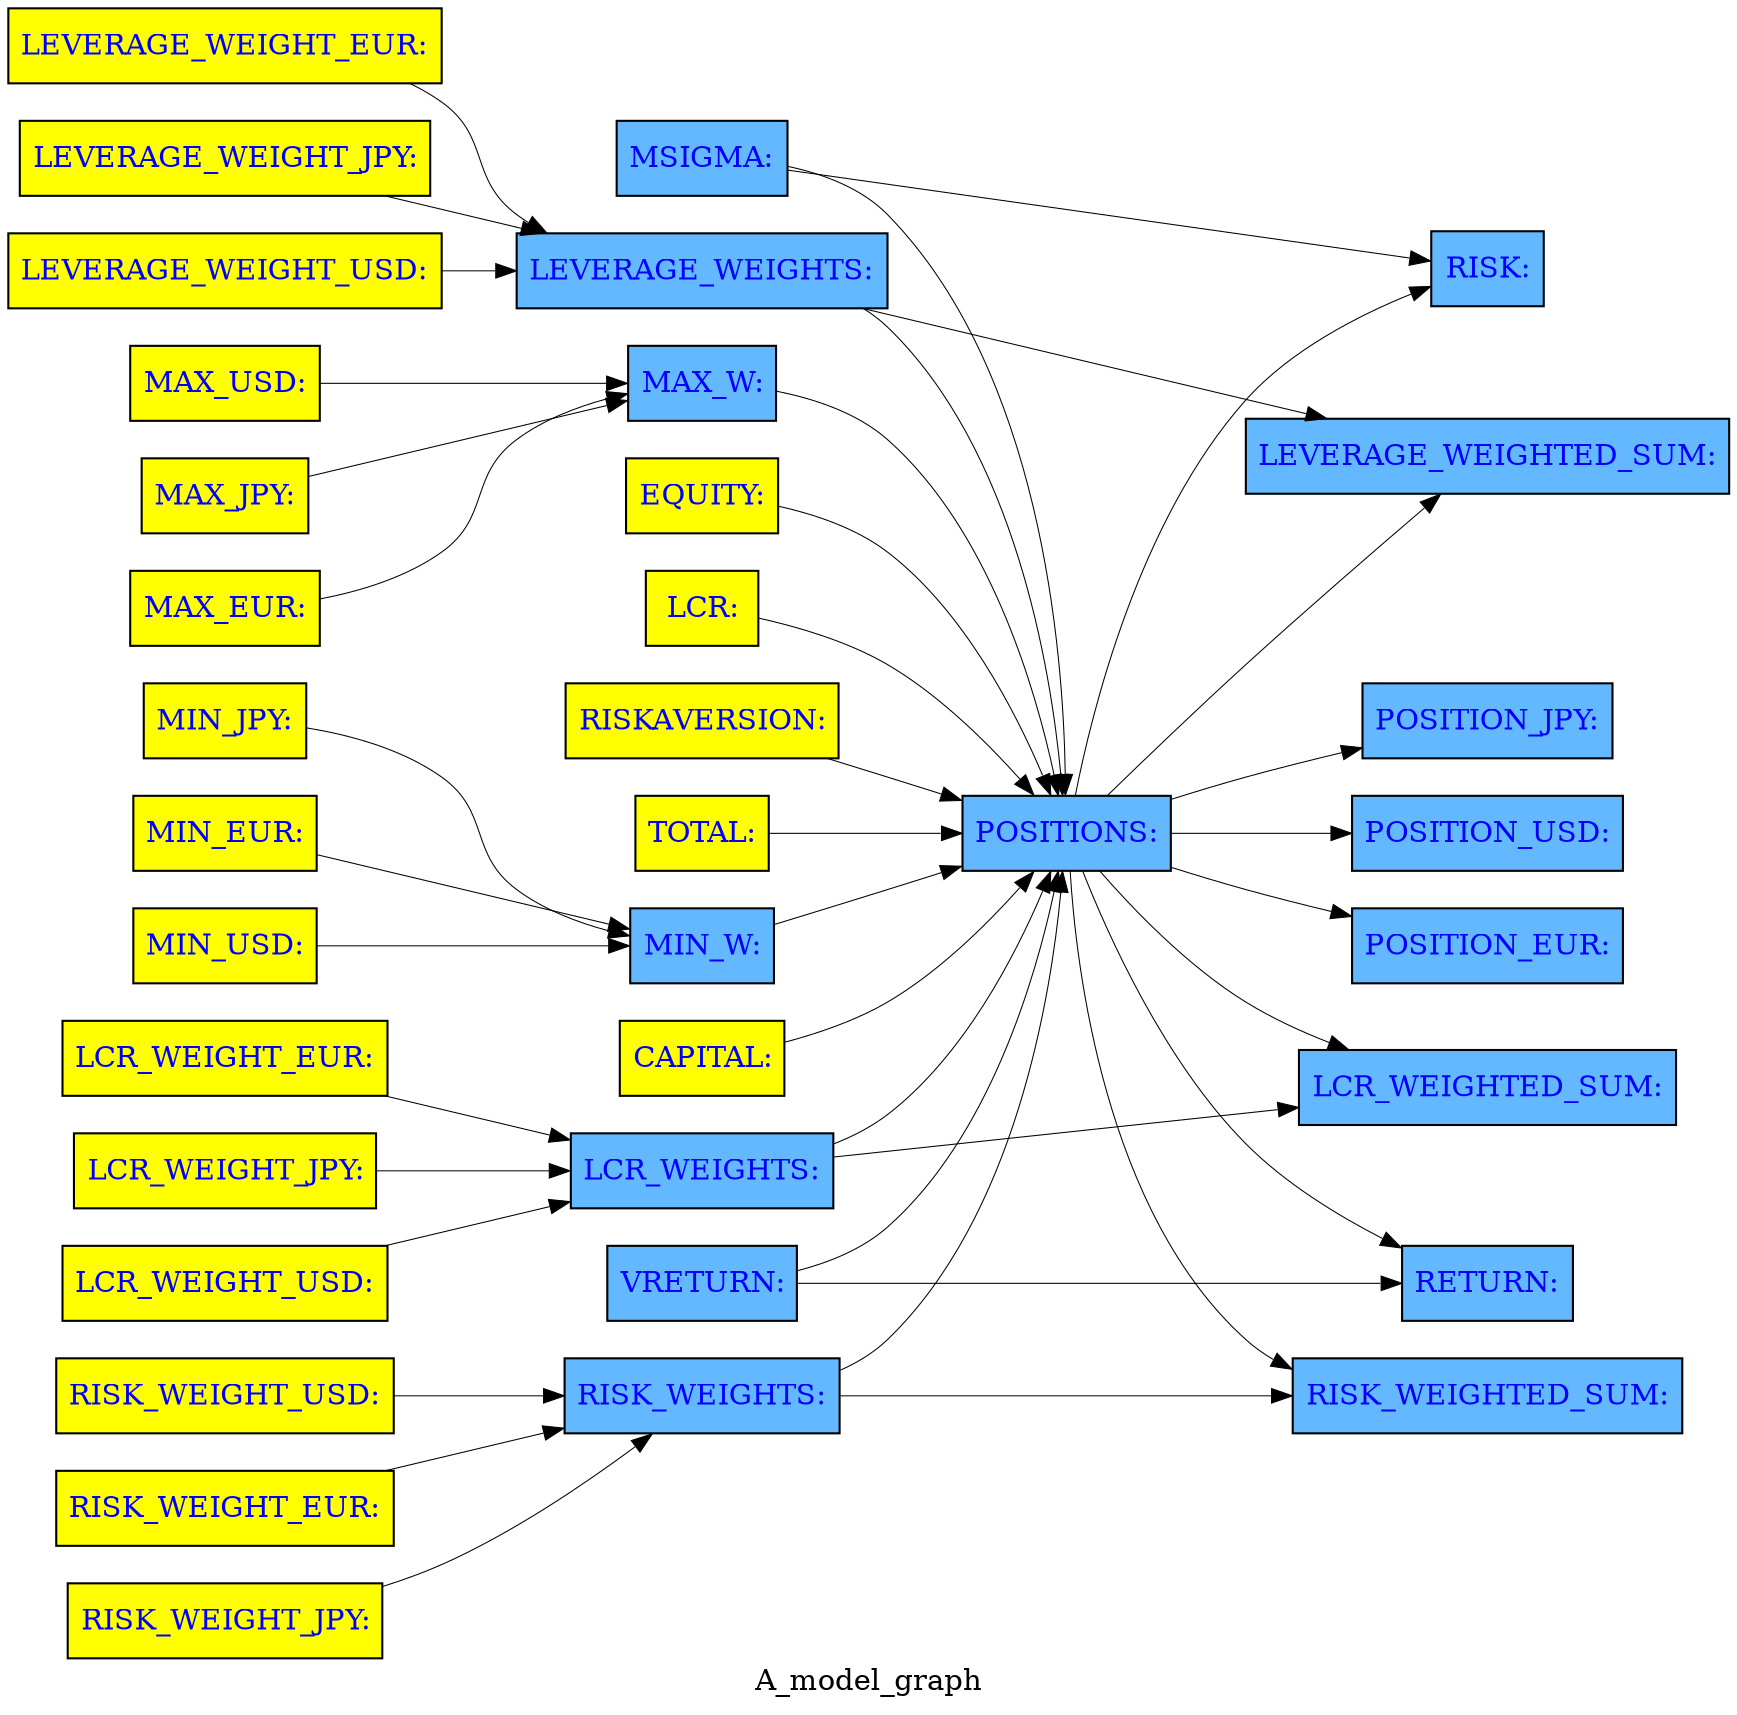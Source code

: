 digraph TD { rankdir ="LR" 
{node  [margin=0.025 fontcolor=blue style=filled ] 
 "EQUITY" [ shape=box fillcolor= yellow tooltip="EQUITY&#10;Exogen"  margin=0.025 fontcolor=blue style = filled  label=<<TABLE BORDER='0' CELLBORDER = '0' style = "filled"  > <TR><TD tooltip="EQUITY&#10;Exogen">EQUITY:</TD></TR> </TABLE>> ]
"LCR_WEIGHTS" [ shape=box fillcolor= steelblue1 tooltip="LCR_WEIGHTS&#10;FRML &lt;MATRIX&gt; LCR_WEIGHTS       = MATRIX(&#10;[LCR_WEIGHT_USD,LCR_WEIGHT_JPY,LCR_WEIGHT_EUR]) &#36;"  margin=0.025 fontcolor=blue style = filled  label=<<TABLE BORDER='0' CELLBORDER = '0' style = "filled"  > <TR><TD tooltip="LCR_WEIGHTS&#10;FRML &lt;MATRIX&gt; LCR_WEIGHTS       = MATRIX(&#10;[LCR_WEIGHT_USD,LCR_WEIGHT_JPY,LCR_WEIGHT_EUR]) &#36;">LCR_WEIGHTS:</TD></TR> </TABLE>> ]
"RISK" [ shape=box fillcolor= steelblue1 tooltip="RISK&#10;FRML XX      RISK               =  (POSITIONS.TRANS() * MSIGMA * POSITIONS)[0,0]&#36;"  margin=0.025 fontcolor=blue style = filled  label=<<TABLE BORDER='0' CELLBORDER = '0' style = "filled"  > <TR><TD tooltip="RISK&#10;FRML XX      RISK               =  (POSITIONS.TRANS() * MSIGMA * POSITIONS)[0,0]&#36;">RISK:</TD></TR> </TABLE>> ]
"MIN_JPY" [ shape=box fillcolor= yellow tooltip="MIN_JPY&#10;Exogen"  margin=0.025 fontcolor=blue style = filled  label=<<TABLE BORDER='0' CELLBORDER = '0' style = "filled"  > <TR><TD tooltip="MIN_JPY&#10;Exogen">MIN_JPY:</TD></TR> </TABLE>> ]
"VRETURN" [ shape=box fillcolor= steelblue1 tooltip="VRETURN&#10;FRML &lt;MATRIX&gt; VRETURN         = MATRIX([0.048,0.040,0.035]) &#36;"  margin=0.025 fontcolor=blue style = filled  label=<<TABLE BORDER='0' CELLBORDER = '0' style = "filled"  > <TR><TD tooltip="VRETURN&#10;FRML &lt;MATRIX&gt; VRETURN         = MATRIX([0.048,0.040,0.035]) &#36;">VRETURN:</TD></TR> </TABLE>> ]
"MIN_EUR" [ shape=box fillcolor= yellow tooltip="MIN_EUR&#10;Exogen"  margin=0.025 fontcolor=blue style = filled  label=<<TABLE BORDER='0' CELLBORDER = '0' style = "filled"  > <TR><TD tooltip="MIN_EUR&#10;Exogen">MIN_EUR:</TD></TR> </TABLE>> ]
"POSITION_JPY" [ shape=box fillcolor= steelblue1 tooltip="POSITION_JPY&#10;FRML XX      POSITION_USD,POSITION_JPY,POSITION_EUR = POSITIONS &#36;"  margin=0.025 fontcolor=blue style = filled  label=<<TABLE BORDER='0' CELLBORDER = '0' style = "filled"  > <TR><TD tooltip="POSITION_JPY&#10;FRML XX      POSITION_USD,POSITION_JPY,POSITION_EUR = POSITIONS &#36;">POSITION_JPY:</TD></TR> </TABLE>> ]
"LCR" [ shape=box fillcolor= yellow tooltip="LCR&#10;Exogen"  margin=0.025 fontcolor=blue style = filled  label=<<TABLE BORDER='0' CELLBORDER = '0' style = "filled"  > <TR><TD tooltip="LCR&#10;Exogen">LCR:</TD></TR> </TABLE>> ]
"RISK_WEIGHT_USD" [ shape=box fillcolor= yellow tooltip="RISK_WEIGHT_USD&#10;Exogen"  margin=0.025 fontcolor=blue style = filled  label=<<TABLE BORDER='0' CELLBORDER = '0' style = "filled"  > <TR><TD tooltip="RISK_WEIGHT_USD&#10;Exogen">RISK_WEIGHT_USD:</TD></TR> </TABLE>> ]
"LCR_WEIGHT_EUR" [ shape=box fillcolor= yellow tooltip="LCR_WEIGHT_EUR&#10;Exogen"  margin=0.025 fontcolor=blue style = filled  label=<<TABLE BORDER='0' CELLBORDER = '0' style = "filled"  > <TR><TD tooltip="LCR_WEIGHT_EUR&#10;Exogen">LCR_WEIGHT_EUR:</TD></TR> </TABLE>> ]
"RISKAVERSION" [ shape=box fillcolor= yellow tooltip="RISKAVERSION&#10;Exogen"  margin=0.025 fontcolor=blue style = filled  label=<<TABLE BORDER='0' CELLBORDER = '0' style = "filled"  > <TR><TD tooltip="RISKAVERSION&#10;Exogen">RISKAVERSION:</TD></TR> </TABLE>> ]
"POSITION_USD" [ shape=box fillcolor= steelblue1 tooltip="POSITION_USD&#10;FRML XX      POSITION_USD,POSITION_JPY,POSITION_EUR = POSITIONS &#36;"  margin=0.025 fontcolor=blue style = filled  label=<<TABLE BORDER='0' CELLBORDER = '0' style = "filled"  > <TR><TD tooltip="POSITION_USD&#10;FRML XX      POSITION_USD,POSITION_JPY,POSITION_EUR = POSITIONS &#36;">POSITION_USD:</TD></TR> </TABLE>> ]
"LEVERAGE_WEIGHTED_SUM" [ shape=box fillcolor= steelblue1 tooltip="LEVERAGE_WEIGHTED_SUM&#10;FRML XX      LEVERAGE_WEIGHTED_SUM = (LEVERAGE_WEIGHTS.TRANS() * POSITIONS)[0,0] &#36;"  margin=0.025 fontcolor=blue style = filled  label=<<TABLE BORDER='0' CELLBORDER = '0' style = "filled"  > <TR><TD tooltip="LEVERAGE_WEIGHTED_SUM&#10;FRML XX      LEVERAGE_WEIGHTED_SUM = (LEVERAGE_WEIGHTS.TRANS() * POSITIONS)[0,0] &#36;">LEVERAGE_WEIGHTED_SUM:</TD></TR> </TABLE>> ]
"TOTAL" [ shape=box fillcolor= yellow tooltip="TOTAL&#10;Exogen"  margin=0.025 fontcolor=blue style = filled  label=<<TABLE BORDER='0' CELLBORDER = '0' style = "filled"  > <TR><TD tooltip="TOTAL&#10;Exogen">TOTAL:</TD></TR> </TABLE>> ]
"LCR_WEIGHT_JPY" [ shape=box fillcolor= yellow tooltip="LCR_WEIGHT_JPY&#10;Exogen"  margin=0.025 fontcolor=blue style = filled  label=<<TABLE BORDER='0' CELLBORDER = '0' style = "filled"  > <TR><TD tooltip="LCR_WEIGHT_JPY&#10;Exogen">LCR_WEIGHT_JPY:</TD></TR> </TABLE>> ]
"LCR_WEIGHT_USD" [ shape=box fillcolor= yellow tooltip="LCR_WEIGHT_USD&#10;Exogen"  margin=0.025 fontcolor=blue style = filled  label=<<TABLE BORDER='0' CELLBORDER = '0' style = "filled"  > <TR><TD tooltip="LCR_WEIGHT_USD&#10;Exogen">LCR_WEIGHT_USD:</TD></TR> </TABLE>> ]
"MIN_W" [ shape=box fillcolor= steelblue1 tooltip="MIN_W&#10;FRML &lt;MATRIX&gt; MIN_W             = MATRIX(&#10;[MIN_USD,MIN_JPY,MIN_EUR])       &#36;"  margin=0.025 fontcolor=blue style = filled  label=<<TABLE BORDER='0' CELLBORDER = '0' style = "filled"  > <TR><TD tooltip="MIN_W&#10;FRML &lt;MATRIX&gt; MIN_W             = MATRIX(&#10;[MIN_USD,MIN_JPY,MIN_EUR])       &#36;">MIN_W:</TD></TR> </TABLE>> ]
"LCR_WEIGHTED_SUM" [ shape=box fillcolor= steelblue1 tooltip="LCR_WEIGHTED_SUM&#10;FRML XX      LCR_WEIGHTED_SUM      = (LCR_WEIGHTS.TRANS() * POSITIONS)[0,0] &#36;"  margin=0.025 fontcolor=blue style = filled  label=<<TABLE BORDER='0' CELLBORDER = '0' style = "filled"  > <TR><TD tooltip="LCR_WEIGHTED_SUM&#10;FRML XX      LCR_WEIGHTED_SUM      = (LCR_WEIGHTS.TRANS() * POSITIONS)[0,0] &#36;">LCR_WEIGHTED_SUM:</TD></TR> </TABLE>> ]
"LEVERAGE_WEIGHT_EUR" [ shape=box fillcolor= yellow tooltip="LEVERAGE_WEIGHT_EUR&#10;Exogen"  margin=0.025 fontcolor=blue style = filled  label=<<TABLE BORDER='0' CELLBORDER = '0' style = "filled"  > <TR><TD tooltip="LEVERAGE_WEIGHT_EUR&#10;Exogen">LEVERAGE_WEIGHT_EUR:</TD></TR> </TABLE>> ]
"MAX_USD" [ shape=box fillcolor= yellow tooltip="MAX_USD&#10;Exogen"  margin=0.025 fontcolor=blue style = filled  label=<<TABLE BORDER='0' CELLBORDER = '0' style = "filled"  > <TR><TD tooltip="MAX_USD&#10;Exogen">MAX_USD:</TD></TR> </TABLE>> ]
"LEVERAGE_WEIGHT_JPY" [ shape=box fillcolor= yellow tooltip="LEVERAGE_WEIGHT_JPY&#10;Exogen"  margin=0.025 fontcolor=blue style = filled  label=<<TABLE BORDER='0' CELLBORDER = '0' style = "filled"  > <TR><TD tooltip="LEVERAGE_WEIGHT_JPY&#10;Exogen">LEVERAGE_WEIGHT_JPY:</TD></TR> </TABLE>> ]
"POSITION_EUR" [ shape=box fillcolor= steelblue1 tooltip="POSITION_EUR&#10;FRML XX      POSITION_USD,POSITION_JPY,POSITION_EUR = POSITIONS &#36;"  margin=0.025 fontcolor=blue style = filled  label=<<TABLE BORDER='0' CELLBORDER = '0' style = "filled"  > <TR><TD tooltip="POSITION_EUR&#10;FRML XX      POSITION_USD,POSITION_JPY,POSITION_EUR = POSITIONS &#36;">POSITION_EUR:</TD></TR> </TABLE>> ]
"LEVERAGE_WEIGHTS" [ shape=box fillcolor= steelblue1 tooltip="LEVERAGE_WEIGHTS&#10;FRML &lt;MATRIX&gt; LEVERAGE_WEIGHTS  = MATRIX(&#10;[LEVERAGE_WEIGHT_USD,LEVERAGE_WEIGHT_JPY,LEVERAGE_WEIGHT_EUR]) &#36;"  margin=0.025 fontcolor=blue style = filled  label=<<TABLE BORDER='0' CELLBORDER = '0' style = "filled"  > <TR><TD tooltip="LEVERAGE_WEIGHTS&#10;FRML &lt;MATRIX&gt; LEVERAGE_WEIGHTS  = MATRIX(&#10;[LEVERAGE_WEIGHT_USD,LEVERAGE_WEIGHT_JPY,LEVERAGE_WEIGHT_EUR]) &#36;">LEVERAGE_WEIGHTS:</TD></TR> </TABLE>> ]
"MAX_JPY" [ shape=box fillcolor= yellow tooltip="MAX_JPY&#10;Exogen"  margin=0.025 fontcolor=blue style = filled  label=<<TABLE BORDER='0' CELLBORDER = '0' style = "filled"  > <TR><TD tooltip="MAX_JPY&#10;Exogen">MAX_JPY:</TD></TR> </TABLE>> ]
"CAPITAL" [ shape=box fillcolor= yellow tooltip="CAPITAL&#10;Exogen"  margin=0.025 fontcolor=blue style = filled  label=<<TABLE BORDER='0' CELLBORDER = '0' style = "filled"  > <TR><TD tooltip="CAPITAL&#10;Exogen">CAPITAL:</TD></TR> </TABLE>> ]
"RISK_WEIGHT_EUR" [ shape=box fillcolor= yellow tooltip="RISK_WEIGHT_EUR&#10;Exogen"  margin=0.025 fontcolor=blue style = filled  label=<<TABLE BORDER='0' CELLBORDER = '0' style = "filled"  > <TR><TD tooltip="RISK_WEIGHT_EUR&#10;Exogen">RISK_WEIGHT_EUR:</TD></TR> </TABLE>> ]
"RETURN" [ shape=box fillcolor= steelblue1 tooltip="RETURN&#10;FRML XX      RETURN             =  (POSITIONS.TRANS() * VRETURN        )[0,0] &#36;"  margin=0.025 fontcolor=blue style = filled  label=<<TABLE BORDER='0' CELLBORDER = '0' style = "filled"  > <TR><TD tooltip="RETURN&#10;FRML XX      RETURN             =  (POSITIONS.TRANS() * VRETURN        )[0,0] &#36;">RETURN:</TD></TR> </TABLE>> ]
"POSITIONS" [ shape=box fillcolor= steelblue1 tooltip="POSITIONS&#10;FRML &lt;MATRIX&gt; POSITIONS          =  MV_OPT(MSIGMA,VRETURN,RISKAVERSION, TOTAL,&#10;                      [[RISK_WEIGHTS] , [-LCR_WEIGHTS] , [LEVERAGE_WEIGHTS]],&#10;                                       [CAPITAL, -LCR , EQUITY] ,MIN_W,MAX_W) &#36;"  margin=0.025 fontcolor=blue style = filled  label=<<TABLE BORDER='0' CELLBORDER = '0' style = "filled"  > <TR><TD tooltip="POSITIONS&#10;FRML &lt;MATRIX&gt; POSITIONS          =  MV_OPT(MSIGMA,VRETURN,RISKAVERSION, TOTAL,&#10;                      [[RISK_WEIGHTS] , [-LCR_WEIGHTS] , [LEVERAGE_WEIGHTS]],&#10;                                       [CAPITAL, -LCR , EQUITY] ,MIN_W,MAX_W) &#36;">POSITIONS:</TD></TR> </TABLE>> ]
"MIN_USD" [ shape=box fillcolor= yellow tooltip="MIN_USD&#10;Exogen"  margin=0.025 fontcolor=blue style = filled  label=<<TABLE BORDER='0' CELLBORDER = '0' style = "filled"  > <TR><TD tooltip="MIN_USD&#10;Exogen">MIN_USD:</TD></TR> </TABLE>> ]
"LEVERAGE_WEIGHT_USD" [ shape=box fillcolor= yellow tooltip="LEVERAGE_WEIGHT_USD&#10;Exogen"  margin=0.025 fontcolor=blue style = filled  label=<<TABLE BORDER='0' CELLBORDER = '0' style = "filled"  > <TR><TD tooltip="LEVERAGE_WEIGHT_USD&#10;Exogen">LEVERAGE_WEIGHT_USD:</TD></TR> </TABLE>> ]
"RISK_WEIGHTS" [ shape=box fillcolor= steelblue1 tooltip="RISK_WEIGHTS&#10;FRML &lt;MATRIX&gt; RISK_WEIGHTS      = MATRIX(&#10;[RISK_WEIGHT_USD,RISK_WEIGHT_JPY,RISK_WEIGHT_EUR]) &#36;"  margin=0.025 fontcolor=blue style = filled  label=<<TABLE BORDER='0' CELLBORDER = '0' style = "filled"  > <TR><TD tooltip="RISK_WEIGHTS&#10;FRML &lt;MATRIX&gt; RISK_WEIGHTS      = MATRIX(&#10;[RISK_WEIGHT_USD,RISK_WEIGHT_JPY,RISK_WEIGHT_EUR]) &#36;">RISK_WEIGHTS:</TD></TR> </TABLE>> ]
"MSIGMA" [ shape=box fillcolor= steelblue1 tooltip="MSIGMA&#10;FRML &lt;MATRIX&gt; MSIGMA  = MATRIX( [[0.01573635,0.01436816,	0.01045556],&#10;                                 [0.01436816,0.02289016,	0.01172995],&#10;                                 [0.01045556,0.01172995,	0.01748076]]  ) &#36;"  margin=0.025 fontcolor=blue style = filled  label=<<TABLE BORDER='0' CELLBORDER = '0' style = "filled"  > <TR><TD tooltip="MSIGMA&#10;FRML &lt;MATRIX&gt; MSIGMA  = MATRIX( [[0.01573635,0.01436816,	0.01045556],&#10;                                 [0.01436816,0.02289016,	0.01172995],&#10;                                 [0.01045556,0.01172995,	0.01748076]]  ) &#36;">MSIGMA:</TD></TR> </TABLE>> ]
"RISK_WEIGHTED_SUM" [ shape=box fillcolor= steelblue1 tooltip="RISK_WEIGHTED_SUM&#10;FRML XX      RISK_WEIGHTED_SUM     = (RISK_WEIGHTS.TRANS() * POSITIONS)[0,0] &#36;"  margin=0.025 fontcolor=blue style = filled  label=<<TABLE BORDER='0' CELLBORDER = '0' style = "filled"  > <TR><TD tooltip="RISK_WEIGHTED_SUM&#10;FRML XX      RISK_WEIGHTED_SUM     = (RISK_WEIGHTS.TRANS() * POSITIONS)[0,0] &#36;">RISK_WEIGHTED_SUM:</TD></TR> </TABLE>> ]
"MAX_EUR" [ shape=box fillcolor= yellow tooltip="MAX_EUR&#10;Exogen"  margin=0.025 fontcolor=blue style = filled  label=<<TABLE BORDER='0' CELLBORDER = '0' style = "filled"  > <TR><TD tooltip="MAX_EUR&#10;Exogen">MAX_EUR:</TD></TR> </TABLE>> ]
"MAX_W" [ shape=box fillcolor= steelblue1 tooltip="MAX_W&#10;FRML &lt;MATRIX&gt; MAX_W             = MATRIX(&#10;[MAX_USD,MAX_JPY,MAX_EUR])      &#36;"  margin=0.025 fontcolor=blue style = filled  label=<<TABLE BORDER='0' CELLBORDER = '0' style = "filled"  > <TR><TD tooltip="MAX_W&#10;FRML &lt;MATRIX&gt; MAX_W             = MATRIX(&#10;[MAX_USD,MAX_JPY,MAX_EUR])      &#36;">MAX_W:</TD></TR> </TABLE>> ]
"RISK_WEIGHT_JPY" [ shape=box fillcolor= yellow tooltip="RISK_WEIGHT_JPY&#10;Exogen"  margin=0.025 fontcolor=blue style = filled  label=<<TABLE BORDER='0' CELLBORDER = '0' style = "filled"  > <TR><TD tooltip="RISK_WEIGHT_JPY&#10;Exogen">RISK_WEIGHT_JPY:</TD></TR> </TABLE>> ] 
} 
"EQUITY" -> "POSITIONS" [ style = filled tooltip=NA href="bogus" penwidth = 0.5 ]
"POSITIONS" -> "RETURN" [ style = filled tooltip=NA href="bogus" penwidth = 0.5 ]
"RISKAVERSION" -> "POSITIONS" [ style = filled tooltip=NA href="bogus" penwidth = 0.5 ]
"MAX_JPY" -> "MAX_W" [ style = filled tooltip=NA href="bogus" penwidth = 0.5 ]
"LEVERAGE_WEIGHTS" -> "POSITIONS" [ style = filled tooltip=NA href="bogus" penwidth = 0.5 ]
"CAPITAL" -> "POSITIONS" [ style = filled tooltip=NA href="bogus" penwidth = 0.5 ]
"LCR_WEIGHT_EUR" -> "LCR_WEIGHTS" [ style = filled tooltip=NA href="bogus" penwidth = 0.5 ]
"POSITIONS" -> "POSITION_JPY" [ style = filled tooltip=NA href="bogus" penwidth = 0.5 ]
"MAX_USD" -> "MAX_W" [ style = filled tooltip=NA href="bogus" penwidth = 0.5 ]
"MIN_EUR" -> "MIN_W" [ style = filled tooltip=NA href="bogus" penwidth = 0.5 ]
"VRETURN" -> "RETURN" [ style = filled tooltip=NA href="bogus" penwidth = 0.5 ]
"MSIGMA" -> "POSITIONS" [ style = filled tooltip=NA href="bogus" penwidth = 0.5 ]
"RISK_WEIGHT_JPY" -> "RISK_WEIGHTS" [ style = filled tooltip=NA href="bogus" penwidth = 0.5 ]
"POSITIONS" -> "LCR_WEIGHTED_SUM" [ style = filled tooltip=NA href="bogus" penwidth = 0.5 ]
"MSIGMA" -> "RISK" [ style = filled tooltip=NA href="bogus" penwidth = 0.5 ]
"MIN_JPY" -> "MIN_W" [ style = filled tooltip=NA href="bogus" penwidth = 0.5 ]
"LEVERAGE_WEIGHTS" -> "LEVERAGE_WEIGHTED_SUM" [ style = filled tooltip=NA href="bogus" penwidth = 0.5 ]
"LCR_WEIGHT_USD" -> "LCR_WEIGHTS" [ style = filled tooltip=NA href="bogus" penwidth = 0.5 ]
"LCR" -> "POSITIONS" [ style = filled tooltip=NA href="bogus" penwidth = 0.5 ]
"RISK_WEIGHT_EUR" -> "RISK_WEIGHTS" [ style = filled tooltip=NA href="bogus" penwidth = 0.5 ]
"LCR_WEIGHT_JPY" -> "LCR_WEIGHTS" [ style = filled tooltip=NA href="bogus" penwidth = 0.5 ]
"LEVERAGE_WEIGHT_JPY" -> "LEVERAGE_WEIGHTS" [ style = filled tooltip=NA href="bogus" penwidth = 0.5 ]
"RISK_WEIGHTS" -> "RISK_WEIGHTED_SUM" [ style = filled tooltip=NA href="bogus" penwidth = 0.5 ]
"RISK_WEIGHTS" -> "POSITIONS" [ style = filled tooltip=NA href="bogus" penwidth = 0.5 ]
"POSITIONS" -> "RISK_WEIGHTED_SUM" [ style = filled tooltip=NA href="bogus" penwidth = 0.5 ]
"POSITIONS" -> "POSITION_USD" [ style = filled tooltip=NA href="bogus" penwidth = 0.5 ]
"LEVERAGE_WEIGHT_USD" -> "LEVERAGE_WEIGHTS" [ style = filled tooltip=NA href="bogus" penwidth = 0.5 ]
"LCR_WEIGHTS" -> "LCR_WEIGHTED_SUM" [ style = filled tooltip=NA href="bogus" penwidth = 0.5 ]
"POSITIONS" -> "RISK" [ style = filled tooltip=NA href="bogus" penwidth = 0.5 ]
"MAX_W" -> "POSITIONS" [ style = filled tooltip=NA href="bogus" penwidth = 0.5 ]
"POSITIONS" -> "POSITION_EUR" [ style = filled tooltip=NA href="bogus" penwidth = 0.5 ]
"MAX_EUR" -> "MAX_W" [ style = filled tooltip=NA href="bogus" penwidth = 0.5 ]
"LEVERAGE_WEIGHT_EUR" -> "LEVERAGE_WEIGHTS" [ style = filled tooltip=NA href="bogus" penwidth = 0.5 ]
"TOTAL" -> "POSITIONS" [ style = filled tooltip=NA href="bogus" penwidth = 0.5 ]
"VRETURN" -> "POSITIONS" [ style = filled tooltip=NA href="bogus" penwidth = 0.5 ]
"LCR_WEIGHTS" -> "POSITIONS" [ style = filled tooltip=NA href="bogus" penwidth = 0.5 ]
"RISK_WEIGHT_USD" -> "RISK_WEIGHTS" [ style = filled tooltip=NA href="bogus" penwidth = 0.5 ]
"POSITIONS" -> "LEVERAGE_WEIGHTED_SUM" [ style = filled tooltip=NA href="bogus" penwidth = 0.5 ]
"MIN_USD" -> "MIN_W" [ style = filled tooltip=NA href="bogus" penwidth = 0.5 ]
"MIN_W" -> "POSITIONS" [ style = filled tooltip=NA href="bogus" penwidth = 0.5 ]
 label = "A_model_graph";
}